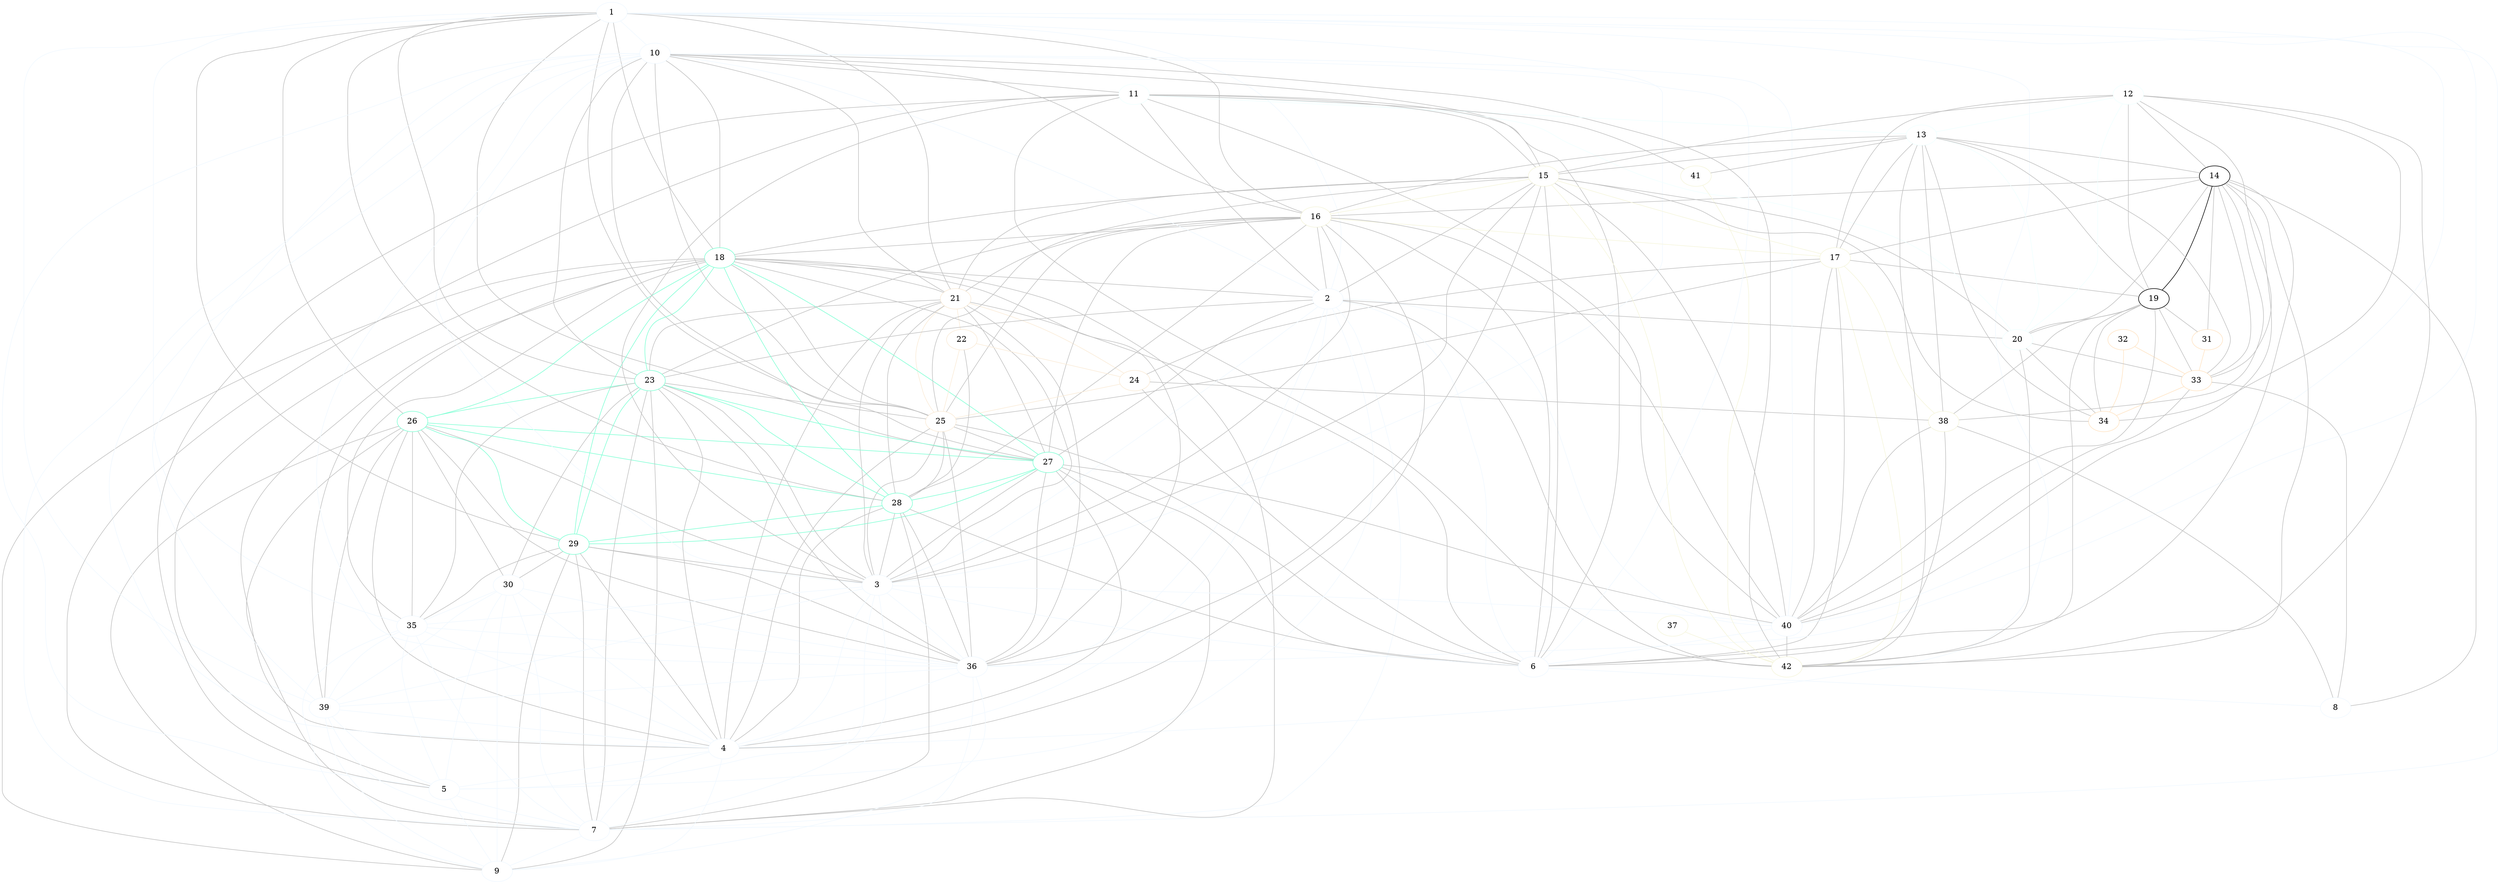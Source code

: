 graph G{
33[color=bisque];
32[color=bisque];
21[color=antiquewhite];
7[color=aliceblue];
26[color=aquamarine];
17[color=beige];
2[color=aliceblue];
1[color=aliceblue];
18[color=aquamarine];
30[color=aliceblue];
16[color=beige];
27[color=aquamarine];
25[color=antiquewhite];
28[color=aquamarine];
40[color=aliceblue];
14[color=black];
20[color=azure];
24[color=antiquewhite];
10[color=aliceblue];
31[color=bisque];
35[color=aliceblue];
11[color=azure];
42[color=beige];
22[color=antiquewhite];
23[color=aquamarine];
13[color=azure];
29[color=aquamarine];
6[color=aliceblue];
39[color=aliceblue];
36[color=aliceblue];
3[color=aliceblue];
9[color=aliceblue];
41[color=beige];
12[color=azure];
15[color=beige];
38[color=beige];
8[color=aliceblue];
4[color=aliceblue];
34[color=bisque];
37[color=beige];
19[color=black];
5[color=aliceblue];
7--9 [color=aliceblue];
6--8 [color=aliceblue];
5--9 [color=aliceblue];
5--7 [color=aliceblue];
41--42 [color=beige];
40--6 [color=aliceblue];
40--42 [color=grey];
4--9 [color=aliceblue];
4--7 [color=aliceblue];
4--5 [color=aliceblue];
39--9 [color=aliceblue];
39--7 [color=aliceblue];
39--5 [color=aliceblue];
39--4 [color=aliceblue];
38--8 [color=grey];
38--6 [color=grey];
38--40 [color=grey];
37--42 [color=beige];
36--9 [color=aliceblue];
36--7 [color=aliceblue];
36--4 [color=aliceblue];
36--39 [color=aliceblue];
35--9 [color=aliceblue];
35--7 [color=aliceblue];
35--5 [color=aliceblue];
35--4 [color=aliceblue];
35--39 [color=aliceblue];
35--36 [color=aliceblue];
33--8 [color=grey];
33--40 [color=grey];
33--34 [color=bisque];
32--34 [color=bisque];
32--33 [color=bisque];
31--33 [color=bisque];
30--9 [color=aliceblue];
30--7 [color=aliceblue];
30--5 [color=aliceblue];
30--4 [color=aliceblue];
30--39 [color=aliceblue];
30--36 [color=aliceblue];
30--35 [color=aliceblue];
3--7 [color=aliceblue];
3--6 [color=aliceblue];
3--5 [color=aliceblue];
3--40 [color=aliceblue];
3--4 [color=aliceblue];
3--39 [color=aliceblue];
3--36 [color=aliceblue];
3--35 [color=aliceblue];
29--9 [color=grey];
29--7 [color=grey];
29--4 [color=grey];
29--36 [color=grey];
29--35 [color=grey];
29--30 [color=grey];
29--3 [color=grey];
28--7 [color=grey];
28--6 [color=grey];
28--4 [color=grey];
28--36 [color=grey];
28--3 [color=grey];
28--29 [color=aquamarine];
27--7 [color=grey];
27--6 [color=grey];
27--40 [color=grey];
27--4 [color=grey];
27--36 [color=grey];
27--3 [color=grey];
27--29 [color=aquamarine];
27--28 [color=aquamarine];
26--9 [color=grey];
26--7 [color=grey];
26--4 [color=grey];
26--39 [color=grey];
26--36 [color=grey];
26--35 [color=grey];
26--30 [color=grey];
26--3 [color=grey];
26--29 [color=aquamarine];
26--28 [color=aquamarine];
26--27 [color=aquamarine];
25--6 [color=grey];
25--4 [color=grey];
25--36 [color=grey];
25--3 [color=grey];
25--28 [color=grey];
25--27 [color=grey];
24--6 [color=grey];
24--38 [color=grey];
24--25 [color=antiquewhite];
23--9 [color=grey];
23--7 [color=grey];
23--4 [color=grey];
23--36 [color=grey];
23--35 [color=grey];
23--30 [color=grey];
23--3 [color=grey];
23--29 [color=aquamarine];
23--28 [color=aquamarine];
23--27 [color=aquamarine];
23--26 [color=aquamarine];
23--25 [color=grey];
22--28 [color=grey];
22--25 [color=antiquewhite];
22--24 [color=antiquewhite];
21--6 [color=grey];
21--4 [color=grey];
21--36 [color=grey];
21--3 [color=grey];
21--28 [color=grey];
21--27 [color=grey];
21--25 [color=antiquewhite];
21--24 [color=antiquewhite];
21--23 [color=grey];
21--22 [color=antiquewhite];
20--42 [color=grey];
20--34 [color=grey];
20--33 [color=grey];
2--7 [color=aliceblue];
2--6 [color=aliceblue];
2--5 [color=aliceblue];
2--42 [color=grey];
2--40 [color=aliceblue];
2--4 [color=aliceblue];
2--36 [color=aliceblue];
2--3 [color=aliceblue];
2--27 [color=grey];
2--23 [color=grey];
2--20 [color=grey];
19--42 [color=grey];
19--40 [color=grey];
19--38 [color=grey];
19--34 [color=grey];
19--33 [color=grey];
19--31 [color=grey];
19--20 [color=grey];
18--9 [color=grey];
18--7 [color=grey];
18--5 [color=grey];
18--4 [color=grey];
18--39 [color=grey];
18--36 [color=grey];
18--35 [color=grey];
18--3 [color=grey];
18--29 [color=aquamarine];
18--28 [color=aquamarine];
18--27 [color=aquamarine];
18--26 [color=aquamarine];
18--25 [color=grey];
18--23 [color=aquamarine];
18--21 [color=grey];
18--2 [color=grey];
17--6 [color=grey];
17--42 [color=beige];
17--40 [color=grey];
17--38 [color=beige];
17--25 [color=grey];
17--24 [color=grey];
17--19 [color=grey];
16--6 [color=grey];
16--40 [color=grey];
16--4 [color=grey];
16--3 [color=grey];
16--28 [color=grey];
16--27 [color=grey];
16--25 [color=grey];
16--23 [color=grey];
16--21 [color=grey];
16--2 [color=grey];
16--18 [color=grey];
16--17 [color=beige];
15--6 [color=grey];
15--42 [color=beige];
15--40 [color=grey];
15--36 [color=grey];
15--34 [color=grey];
15--3 [color=grey];
15--25 [color=grey];
15--21 [color=grey];
15--20 [color=grey];
15--2 [color=grey];
15--18 [color=grey];
15--17 [color=beige];
15--16 [color=beige];
14--8 [color=grey];
14--6 [color=grey];
14--42 [color=grey];
14--40 [color=grey];
14--38 [color=grey];
14--33 [color=grey];
14--31 [color=grey];
14--20 [color=grey];
14--19 [color=black];
14--17 [color=grey];
14--16 [color=grey];
13--42 [color=grey];
13--41 [color=grey];
13--38 [color=grey];
13--34 [color=grey];
13--33 [color=grey];
13--20 [color=azure];
13--19 [color=grey];
13--17 [color=grey];
13--16 [color=grey];
13--15 [color=grey];
13--14 [color=grey];
12--42 [color=grey];
12--34 [color=grey];
12--33 [color=grey];
12--20 [color=azure];
12--19 [color=grey];
12--17 [color=grey];
12--15 [color=grey];
12--14 [color=grey];
12--13 [color=azure];
11--7 [color=grey];
11--6 [color=grey];
11--5 [color=grey];
11--42 [color=grey];
11--41 [color=grey];
11--40 [color=grey];
11--3 [color=grey];
11--20 [color=azure];
11--2 [color=grey];
11--15 [color=grey];
11--13 [color=azure];
10--7 [color=aliceblue];
10--6 [color=aliceblue];
10--5 [color=aliceblue];
10--42 [color=grey];
10--40 [color=aliceblue];
10--4 [color=aliceblue];
10--39 [color=aliceblue];
10--36 [color=aliceblue];
10--3 [color=aliceblue];
10--27 [color=grey];
10--25 [color=grey];
10--23 [color=grey];
10--21 [color=grey];
10--2 [color=aliceblue];
10--18 [color=grey];
10--16 [color=grey];
10--15 [color=grey];
10--11 [color=grey];
1--7 [color=aliceblue];
1--40 [color=aliceblue];
1--4 [color=aliceblue];
1--39 [color=aliceblue];
1--36 [color=aliceblue];
1--35 [color=aliceblue];
1--3 [color=aliceblue];
1--29 [color=grey];
1--28 [color=grey];
1--27 [color=grey];
1--26 [color=grey];
1--25 [color=grey];
1--23 [color=grey];
1--21 [color=grey];
1--2 [color=aliceblue];
1--18 [color=grey];
1--16 [color=grey];
1--10 [color=aliceblue];
}